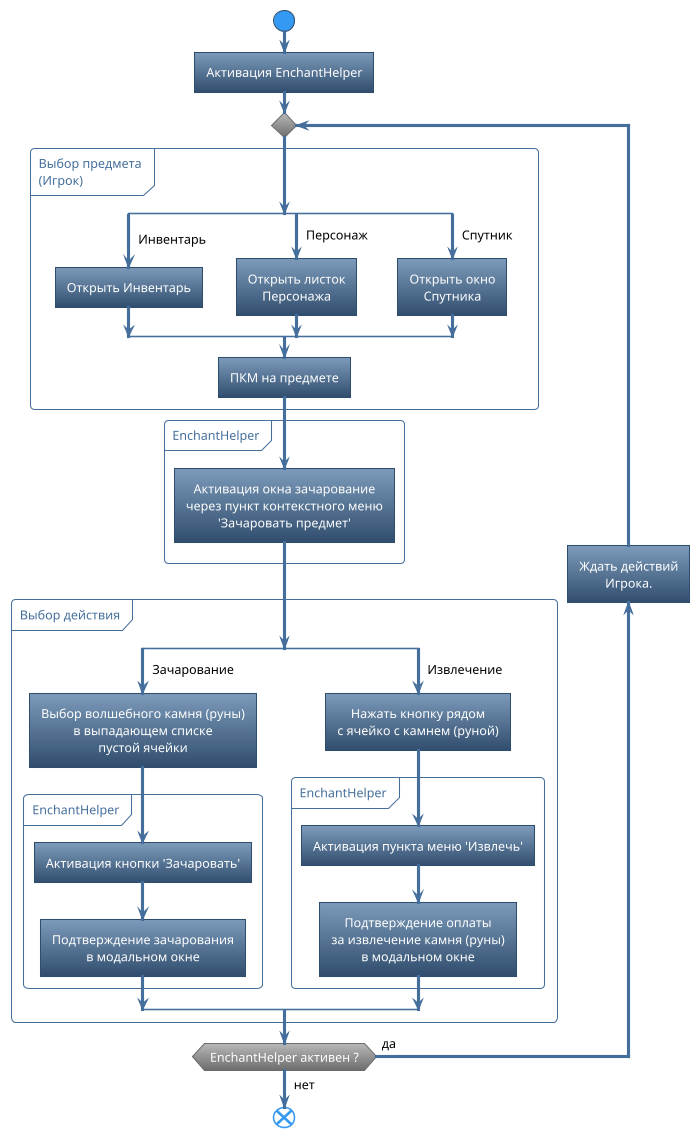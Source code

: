@startuml
!theme spacelab
skinparam DefaultTextAlignment center

start

:Активация EnchantHelper]

repeat

partition "Выбор предмета\n(Игрок)" {
    split 
        -> <color:black>Инвентарь;
        :Открыть Инвентарь]
    split again
        -> <color:black>Персонаж;
        :Открыть листок\nПерсонажа]
    split again
        -> <color:black>Спутник;
        :Открыть окно\nСпутника]
    end split
    :ПКМ на предмете]
}

partition "EnchantHelper" {
    :Активация окна зачарование\nчерез пункт контекстного меню\n'Зачаровать предмет']
}

partition "Выбор действия" {
    split 
        -> <color:black>Зачарование;
        :Выбор волшебного камня (руны)\nв выпадающем списке\nпустой ячейки]
        partition "EnchantHelper" {
            :Активация кнопки 'Зачаровать']
            :Подтверждение зачарования\nв модальном окне]
        }
    split again
        -> <color:black>Извлечение;
        :Нажать кнопку рядом\nс ячейко с камнем (руной)]
        partition "EnchantHelper" {
            :Активация пункта меню 'Извлечь']
            :Подтверждение оплаты\nза извлечение камня (руны)\nв модальном окне]
        }
    end split
}

backward :Ждать действий\nИгрока.]
repeat while (EnchantHelper активен ?) is (<color:black>да) not (<color:black>нет)  

end

@enduml